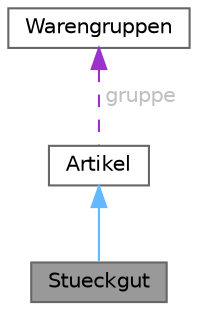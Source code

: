 digraph "Stueckgut"
{
 // INTERACTIVE_SVG=YES
 // LATEX_PDF_SIZE
  bgcolor="transparent";
  edge [fontname=Helvetica,fontsize=10,labelfontname=Helvetica,labelfontsize=10];
  node [fontname=Helvetica,fontsize=10,shape=box,height=0.2,width=0.4];
  Node1 [id="Node000001",label="Stueckgut",height=0.2,width=0.4,color="gray40", fillcolor="grey60", style="filled", fontcolor="black",tooltip="Die Klasse \"Stueckgut\" erbt von der Klasse \"Artikel\" und spezialisiert sie fuer Stueckgut-Artikel."];
  Node2 -> Node1 [id="edge1_Node000001_Node000002",dir="back",color="steelblue1",style="solid",tooltip=" "];
  Node2 [id="Node000002",label="Artikel",height=0.2,width=0.4,color="gray40", fillcolor="white", style="filled",URL="$classArtikel.html",tooltip="Die Klasse \"Artikel\" repraesentiert einen Artikel mit verschiedenen Eigenschaften."];
  Node3 -> Node2 [id="edge2_Node000002_Node000003",dir="back",color="darkorchid3",style="dashed",tooltip=" ",label=" gruppe",fontcolor="grey" ];
  Node3 [id="Node000003",label="Warengruppen",height=0.2,width=0.4,color="gray40", fillcolor="white", style="filled",URL="$classWarengruppen.html",tooltip=" "];
}
